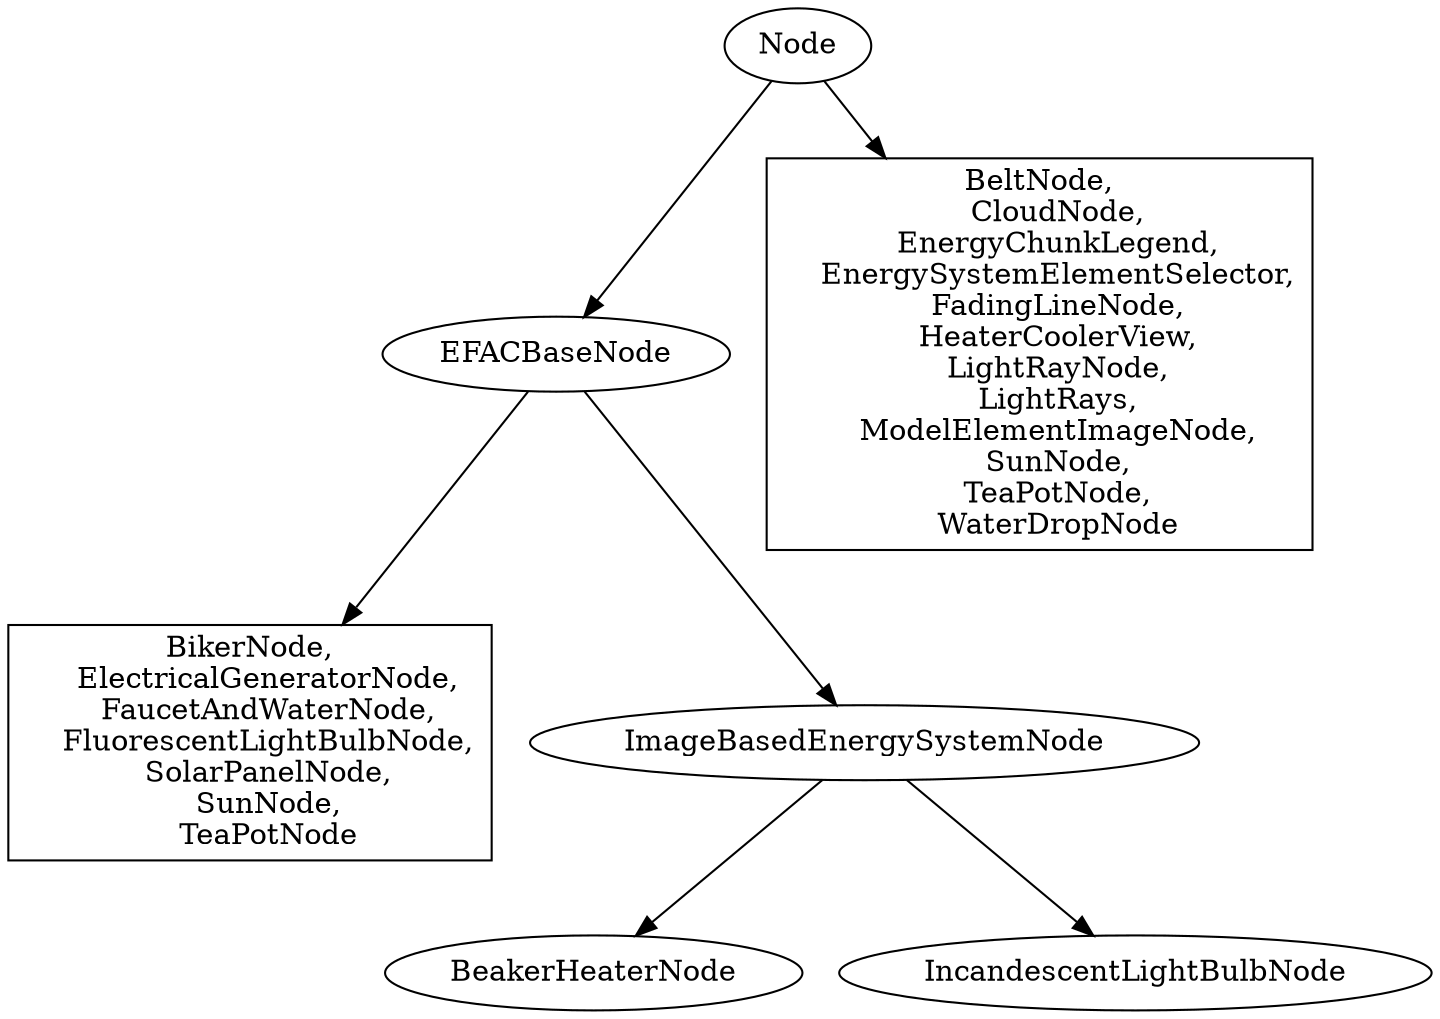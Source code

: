 digraph G {

  "Node" -> EFACBaseNode;

  NodeDescendants [shape=box, label=
    "BeltNode,
    CloudNode,
    EnergyChunkLegend,
    EnergySystemElementSelector,
    FadingLineNode,
    HeaterCoolerView,
    LightRayNode,
    LightRays,
    ModelElementImageNode,
    SunNode,
    TeaPotNode,
    WaterDropNode"];

  "Node" -> NodeDescendants;

  EFACBaseNodeDescendants [shape=box, label=
    "BikerNode,
    ElectricalGeneratorNode,
    FaucetAndWaterNode,
    FluorescentLightBulbNode,
    SolarPanelNode,
    SunNode,
    TeaPotNode"];

  EFACBaseNode -> EFACBaseNodeDescendants;
  EFACBaseNode -> ImageBasedEnergySystemNode;

  ImageBasedEnergySystemNode -> {BeakerHeaterNode, IncandescentLightBulbNode};

}
